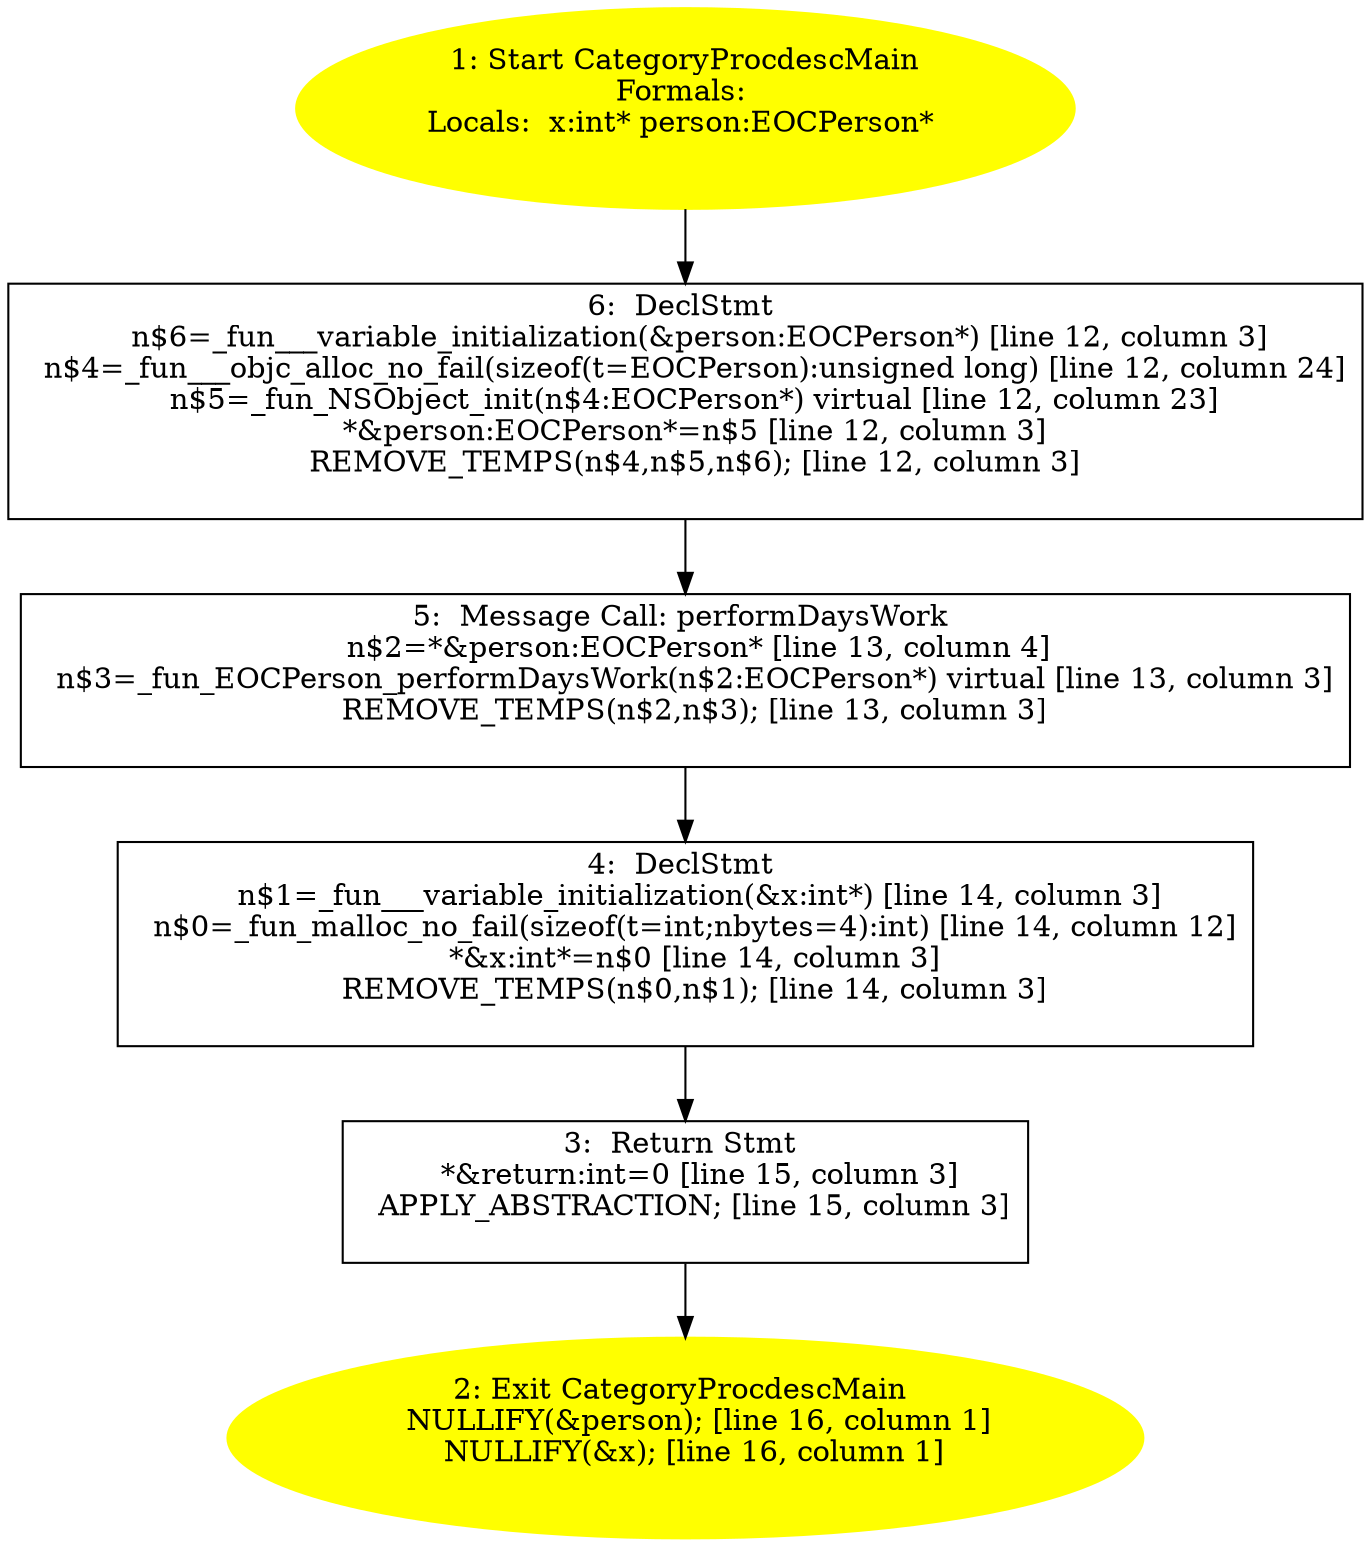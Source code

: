 /* @generated */
digraph cfg {
"CategoryProcdescMain.ae2ee334c26ccbf8ee413efe5d896611_1" [label="1: Start CategoryProcdescMain\nFormals: \nLocals:  x:int* person:EOCPerson* \n  " color=yellow style=filled]
	

	 "CategoryProcdescMain.ae2ee334c26ccbf8ee413efe5d896611_1" -> "CategoryProcdescMain.ae2ee334c26ccbf8ee413efe5d896611_6" ;
"CategoryProcdescMain.ae2ee334c26ccbf8ee413efe5d896611_2" [label="2: Exit CategoryProcdescMain \n   NULLIFY(&person); [line 16, column 1]\n  NULLIFY(&x); [line 16, column 1]\n " color=yellow style=filled]
	

"CategoryProcdescMain.ae2ee334c26ccbf8ee413efe5d896611_3" [label="3:  Return Stmt \n   *&return:int=0 [line 15, column 3]\n  APPLY_ABSTRACTION; [line 15, column 3]\n " shape="box"]
	

	 "CategoryProcdescMain.ae2ee334c26ccbf8ee413efe5d896611_3" -> "CategoryProcdescMain.ae2ee334c26ccbf8ee413efe5d896611_2" ;
"CategoryProcdescMain.ae2ee334c26ccbf8ee413efe5d896611_4" [label="4:  DeclStmt \n   n$1=_fun___variable_initialization(&x:int*) [line 14, column 3]\n  n$0=_fun_malloc_no_fail(sizeof(t=int;nbytes=4):int) [line 14, column 12]\n  *&x:int*=n$0 [line 14, column 3]\n  REMOVE_TEMPS(n$0,n$1); [line 14, column 3]\n " shape="box"]
	

	 "CategoryProcdescMain.ae2ee334c26ccbf8ee413efe5d896611_4" -> "CategoryProcdescMain.ae2ee334c26ccbf8ee413efe5d896611_3" ;
"CategoryProcdescMain.ae2ee334c26ccbf8ee413efe5d896611_5" [label="5:  Message Call: performDaysWork \n   n$2=*&person:EOCPerson* [line 13, column 4]\n  n$3=_fun_EOCPerson_performDaysWork(n$2:EOCPerson*) virtual [line 13, column 3]\n  REMOVE_TEMPS(n$2,n$3); [line 13, column 3]\n " shape="box"]
	

	 "CategoryProcdescMain.ae2ee334c26ccbf8ee413efe5d896611_5" -> "CategoryProcdescMain.ae2ee334c26ccbf8ee413efe5d896611_4" ;
"CategoryProcdescMain.ae2ee334c26ccbf8ee413efe5d896611_6" [label="6:  DeclStmt \n   n$6=_fun___variable_initialization(&person:EOCPerson*) [line 12, column 3]\n  n$4=_fun___objc_alloc_no_fail(sizeof(t=EOCPerson):unsigned long) [line 12, column 24]\n  n$5=_fun_NSObject_init(n$4:EOCPerson*) virtual [line 12, column 23]\n  *&person:EOCPerson*=n$5 [line 12, column 3]\n  REMOVE_TEMPS(n$4,n$5,n$6); [line 12, column 3]\n " shape="box"]
	

	 "CategoryProcdescMain.ae2ee334c26ccbf8ee413efe5d896611_6" -> "CategoryProcdescMain.ae2ee334c26ccbf8ee413efe5d896611_5" ;
}
